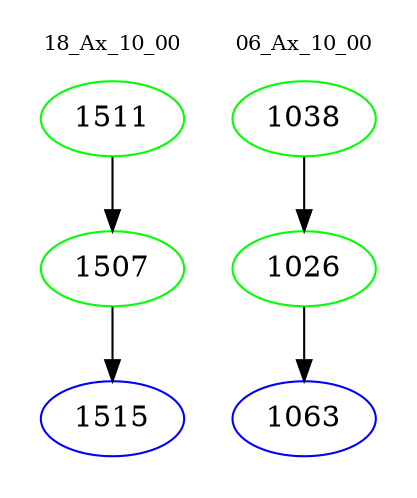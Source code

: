 digraph{
subgraph cluster_0 {
color = white
label = "18_Ax_10_00";
fontsize=10;
T0_1511 [label="1511", color="green"]
T0_1511 -> T0_1507 [color="black"]
T0_1507 [label="1507", color="green"]
T0_1507 -> T0_1515 [color="black"]
T0_1515 [label="1515", color="blue"]
}
subgraph cluster_1 {
color = white
label = "06_Ax_10_00";
fontsize=10;
T1_1038 [label="1038", color="green"]
T1_1038 -> T1_1026 [color="black"]
T1_1026 [label="1026", color="green"]
T1_1026 -> T1_1063 [color="black"]
T1_1063 [label="1063", color="blue"]
}
}
